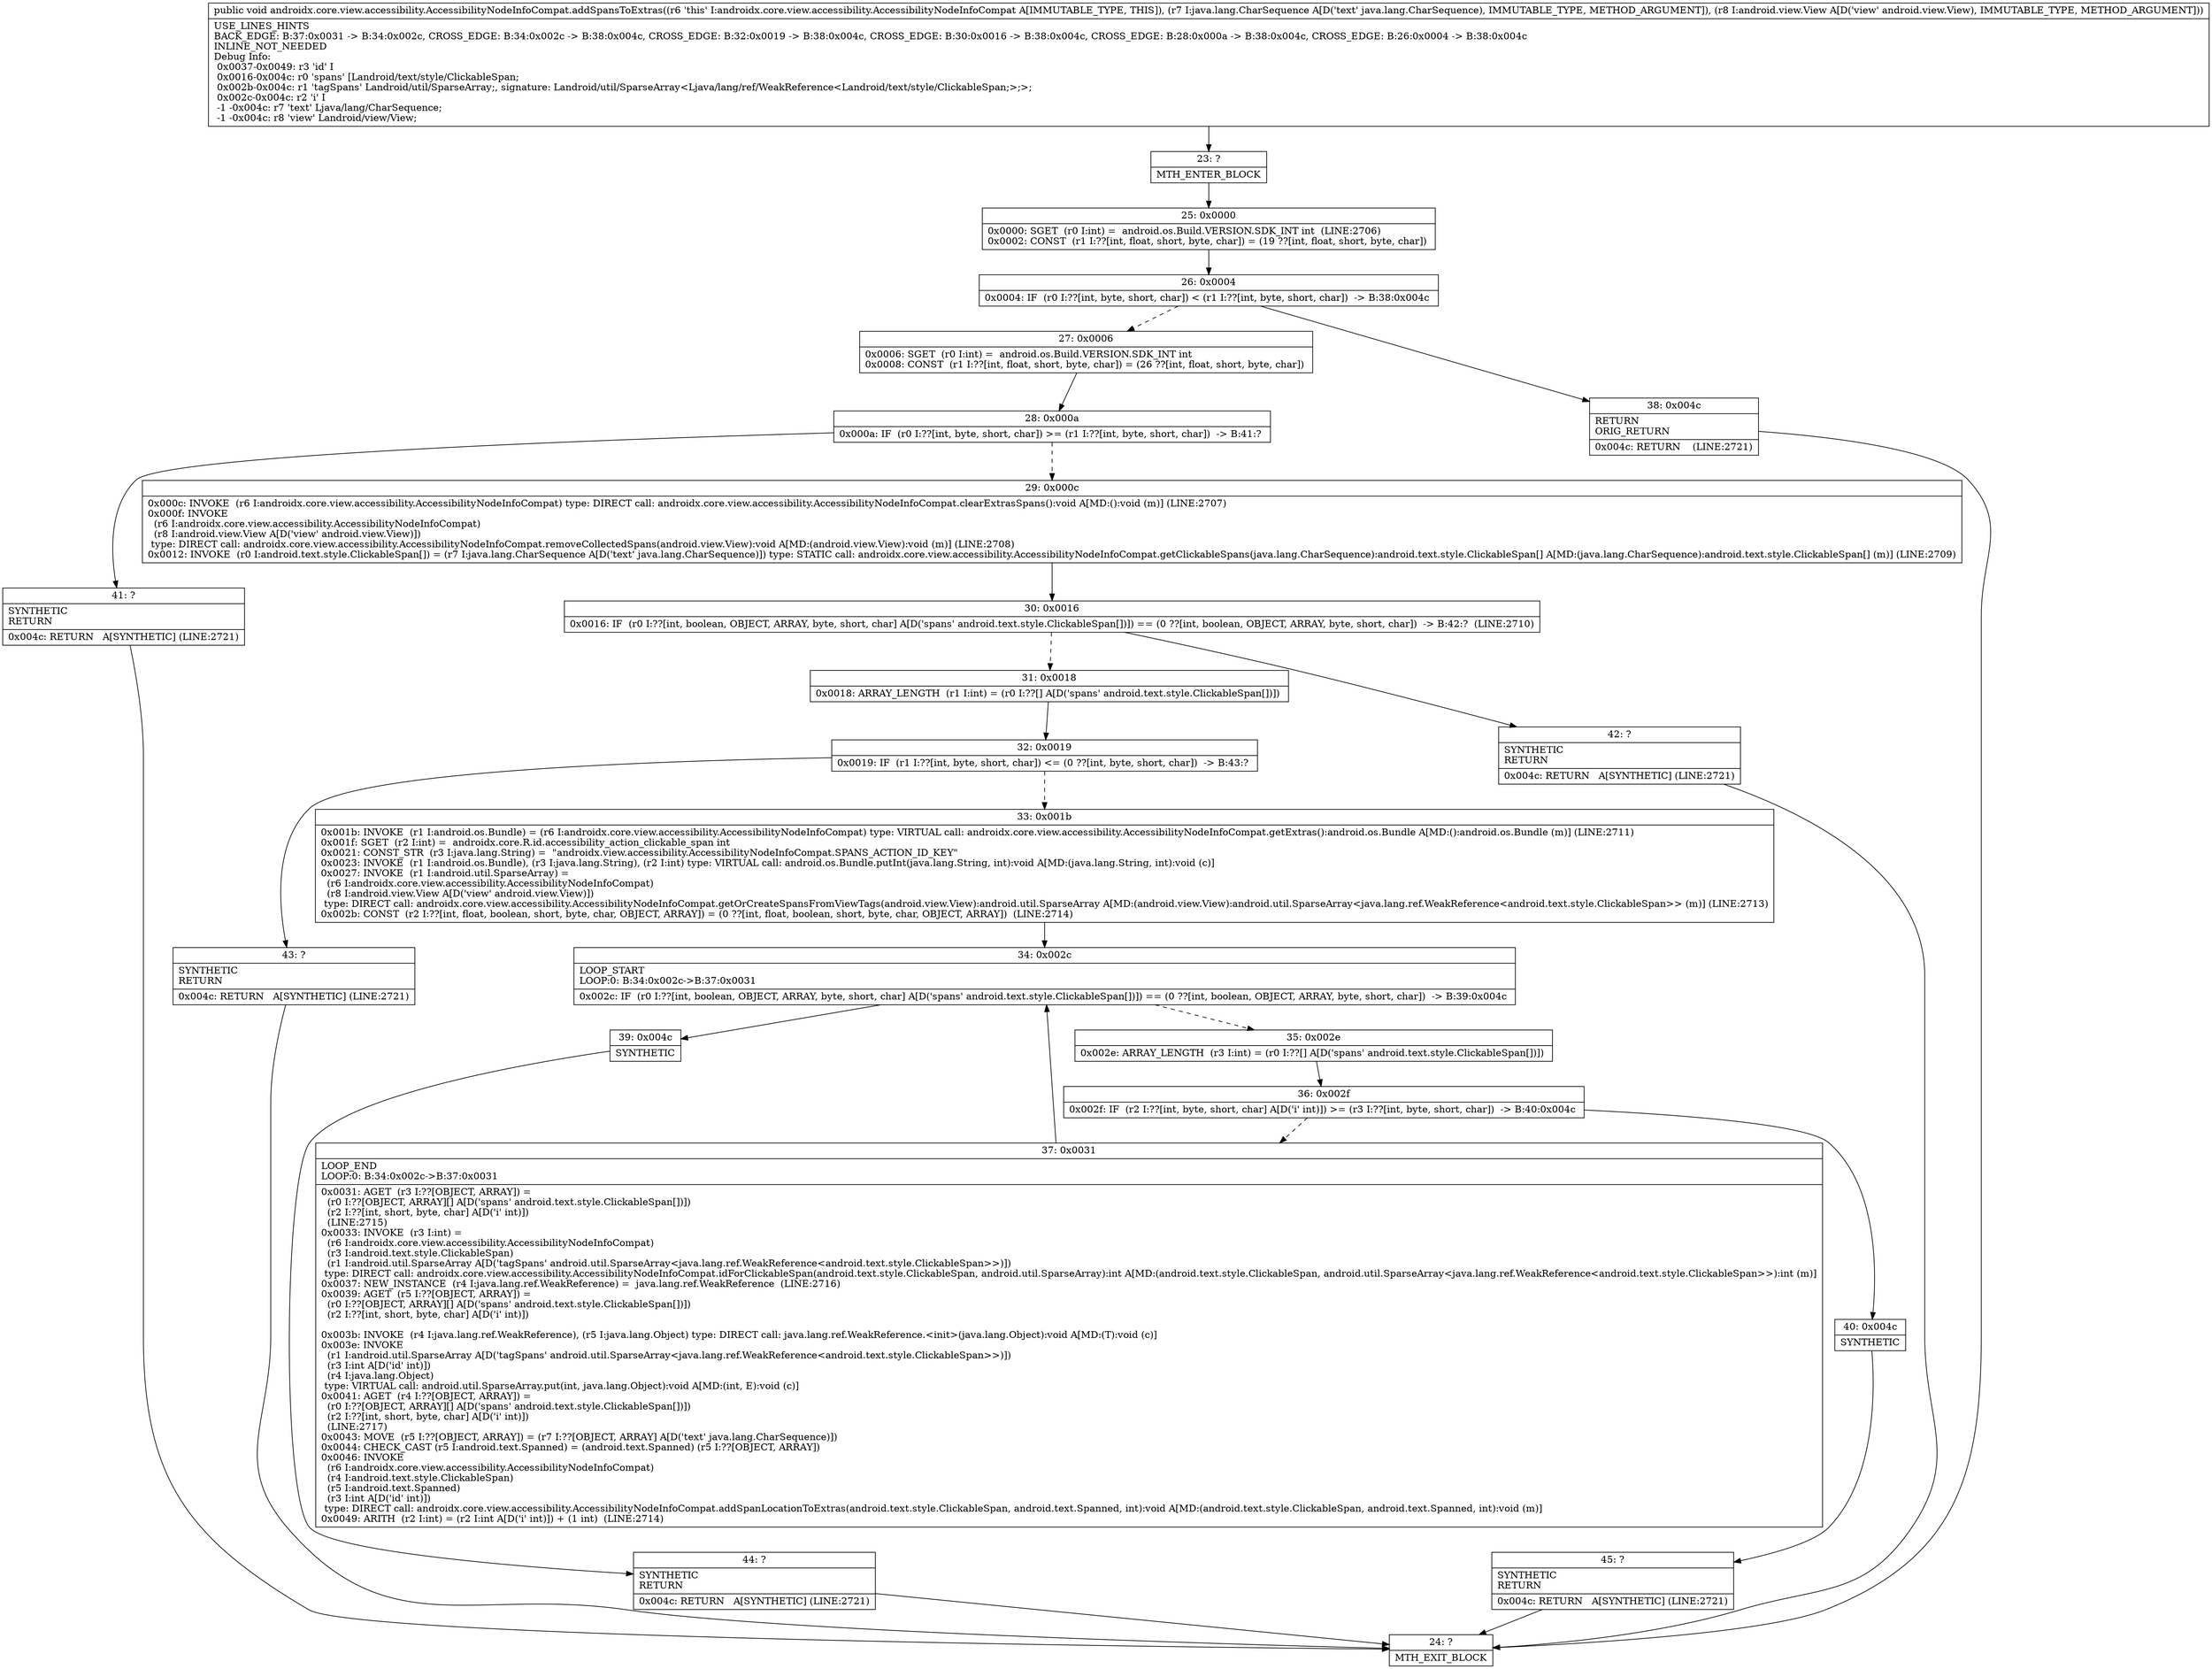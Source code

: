 digraph "CFG forandroidx.core.view.accessibility.AccessibilityNodeInfoCompat.addSpansToExtras(Ljava\/lang\/CharSequence;Landroid\/view\/View;)V" {
Node_23 [shape=record,label="{23\:\ ?|MTH_ENTER_BLOCK\l}"];
Node_25 [shape=record,label="{25\:\ 0x0000|0x0000: SGET  (r0 I:int) =  android.os.Build.VERSION.SDK_INT int  (LINE:2706)\l0x0002: CONST  (r1 I:??[int, float, short, byte, char]) = (19 ??[int, float, short, byte, char]) \l}"];
Node_26 [shape=record,label="{26\:\ 0x0004|0x0004: IF  (r0 I:??[int, byte, short, char]) \< (r1 I:??[int, byte, short, char])  \-\> B:38:0x004c \l}"];
Node_27 [shape=record,label="{27\:\ 0x0006|0x0006: SGET  (r0 I:int) =  android.os.Build.VERSION.SDK_INT int \l0x0008: CONST  (r1 I:??[int, float, short, byte, char]) = (26 ??[int, float, short, byte, char]) \l}"];
Node_28 [shape=record,label="{28\:\ 0x000a|0x000a: IF  (r0 I:??[int, byte, short, char]) \>= (r1 I:??[int, byte, short, char])  \-\> B:41:? \l}"];
Node_29 [shape=record,label="{29\:\ 0x000c|0x000c: INVOKE  (r6 I:androidx.core.view.accessibility.AccessibilityNodeInfoCompat) type: DIRECT call: androidx.core.view.accessibility.AccessibilityNodeInfoCompat.clearExtrasSpans():void A[MD:():void (m)] (LINE:2707)\l0x000f: INVOKE  \l  (r6 I:androidx.core.view.accessibility.AccessibilityNodeInfoCompat)\l  (r8 I:android.view.View A[D('view' android.view.View)])\l type: DIRECT call: androidx.core.view.accessibility.AccessibilityNodeInfoCompat.removeCollectedSpans(android.view.View):void A[MD:(android.view.View):void (m)] (LINE:2708)\l0x0012: INVOKE  (r0 I:android.text.style.ClickableSpan[]) = (r7 I:java.lang.CharSequence A[D('text' java.lang.CharSequence)]) type: STATIC call: androidx.core.view.accessibility.AccessibilityNodeInfoCompat.getClickableSpans(java.lang.CharSequence):android.text.style.ClickableSpan[] A[MD:(java.lang.CharSequence):android.text.style.ClickableSpan[] (m)] (LINE:2709)\l}"];
Node_30 [shape=record,label="{30\:\ 0x0016|0x0016: IF  (r0 I:??[int, boolean, OBJECT, ARRAY, byte, short, char] A[D('spans' android.text.style.ClickableSpan[])]) == (0 ??[int, boolean, OBJECT, ARRAY, byte, short, char])  \-\> B:42:?  (LINE:2710)\l}"];
Node_31 [shape=record,label="{31\:\ 0x0018|0x0018: ARRAY_LENGTH  (r1 I:int) = (r0 I:??[] A[D('spans' android.text.style.ClickableSpan[])]) \l}"];
Node_32 [shape=record,label="{32\:\ 0x0019|0x0019: IF  (r1 I:??[int, byte, short, char]) \<= (0 ??[int, byte, short, char])  \-\> B:43:? \l}"];
Node_33 [shape=record,label="{33\:\ 0x001b|0x001b: INVOKE  (r1 I:android.os.Bundle) = (r6 I:androidx.core.view.accessibility.AccessibilityNodeInfoCompat) type: VIRTUAL call: androidx.core.view.accessibility.AccessibilityNodeInfoCompat.getExtras():android.os.Bundle A[MD:():android.os.Bundle (m)] (LINE:2711)\l0x001f: SGET  (r2 I:int) =  androidx.core.R.id.accessibility_action_clickable_span int \l0x0021: CONST_STR  (r3 I:java.lang.String) =  \"androidx.view.accessibility.AccessibilityNodeInfoCompat.SPANS_ACTION_ID_KEY\" \l0x0023: INVOKE  (r1 I:android.os.Bundle), (r3 I:java.lang.String), (r2 I:int) type: VIRTUAL call: android.os.Bundle.putInt(java.lang.String, int):void A[MD:(java.lang.String, int):void (c)]\l0x0027: INVOKE  (r1 I:android.util.SparseArray) = \l  (r6 I:androidx.core.view.accessibility.AccessibilityNodeInfoCompat)\l  (r8 I:android.view.View A[D('view' android.view.View)])\l type: DIRECT call: androidx.core.view.accessibility.AccessibilityNodeInfoCompat.getOrCreateSpansFromViewTags(android.view.View):android.util.SparseArray A[MD:(android.view.View):android.util.SparseArray\<java.lang.ref.WeakReference\<android.text.style.ClickableSpan\>\> (m)] (LINE:2713)\l0x002b: CONST  (r2 I:??[int, float, boolean, short, byte, char, OBJECT, ARRAY]) = (0 ??[int, float, boolean, short, byte, char, OBJECT, ARRAY])  (LINE:2714)\l}"];
Node_34 [shape=record,label="{34\:\ 0x002c|LOOP_START\lLOOP:0: B:34:0x002c\-\>B:37:0x0031\l|0x002c: IF  (r0 I:??[int, boolean, OBJECT, ARRAY, byte, short, char] A[D('spans' android.text.style.ClickableSpan[])]) == (0 ??[int, boolean, OBJECT, ARRAY, byte, short, char])  \-\> B:39:0x004c \l}"];
Node_35 [shape=record,label="{35\:\ 0x002e|0x002e: ARRAY_LENGTH  (r3 I:int) = (r0 I:??[] A[D('spans' android.text.style.ClickableSpan[])]) \l}"];
Node_36 [shape=record,label="{36\:\ 0x002f|0x002f: IF  (r2 I:??[int, byte, short, char] A[D('i' int)]) \>= (r3 I:??[int, byte, short, char])  \-\> B:40:0x004c \l}"];
Node_37 [shape=record,label="{37\:\ 0x0031|LOOP_END\lLOOP:0: B:34:0x002c\-\>B:37:0x0031\l|0x0031: AGET  (r3 I:??[OBJECT, ARRAY]) = \l  (r0 I:??[OBJECT, ARRAY][] A[D('spans' android.text.style.ClickableSpan[])])\l  (r2 I:??[int, short, byte, char] A[D('i' int)])\l  (LINE:2715)\l0x0033: INVOKE  (r3 I:int) = \l  (r6 I:androidx.core.view.accessibility.AccessibilityNodeInfoCompat)\l  (r3 I:android.text.style.ClickableSpan)\l  (r1 I:android.util.SparseArray A[D('tagSpans' android.util.SparseArray\<java.lang.ref.WeakReference\<android.text.style.ClickableSpan\>\>)])\l type: DIRECT call: androidx.core.view.accessibility.AccessibilityNodeInfoCompat.idForClickableSpan(android.text.style.ClickableSpan, android.util.SparseArray):int A[MD:(android.text.style.ClickableSpan, android.util.SparseArray\<java.lang.ref.WeakReference\<android.text.style.ClickableSpan\>\>):int (m)]\l0x0037: NEW_INSTANCE  (r4 I:java.lang.ref.WeakReference) =  java.lang.ref.WeakReference  (LINE:2716)\l0x0039: AGET  (r5 I:??[OBJECT, ARRAY]) = \l  (r0 I:??[OBJECT, ARRAY][] A[D('spans' android.text.style.ClickableSpan[])])\l  (r2 I:??[int, short, byte, char] A[D('i' int)])\l \l0x003b: INVOKE  (r4 I:java.lang.ref.WeakReference), (r5 I:java.lang.Object) type: DIRECT call: java.lang.ref.WeakReference.\<init\>(java.lang.Object):void A[MD:(T):void (c)]\l0x003e: INVOKE  \l  (r1 I:android.util.SparseArray A[D('tagSpans' android.util.SparseArray\<java.lang.ref.WeakReference\<android.text.style.ClickableSpan\>\>)])\l  (r3 I:int A[D('id' int)])\l  (r4 I:java.lang.Object)\l type: VIRTUAL call: android.util.SparseArray.put(int, java.lang.Object):void A[MD:(int, E):void (c)]\l0x0041: AGET  (r4 I:??[OBJECT, ARRAY]) = \l  (r0 I:??[OBJECT, ARRAY][] A[D('spans' android.text.style.ClickableSpan[])])\l  (r2 I:??[int, short, byte, char] A[D('i' int)])\l  (LINE:2717)\l0x0043: MOVE  (r5 I:??[OBJECT, ARRAY]) = (r7 I:??[OBJECT, ARRAY] A[D('text' java.lang.CharSequence)]) \l0x0044: CHECK_CAST (r5 I:android.text.Spanned) = (android.text.Spanned) (r5 I:??[OBJECT, ARRAY]) \l0x0046: INVOKE  \l  (r6 I:androidx.core.view.accessibility.AccessibilityNodeInfoCompat)\l  (r4 I:android.text.style.ClickableSpan)\l  (r5 I:android.text.Spanned)\l  (r3 I:int A[D('id' int)])\l type: DIRECT call: androidx.core.view.accessibility.AccessibilityNodeInfoCompat.addSpanLocationToExtras(android.text.style.ClickableSpan, android.text.Spanned, int):void A[MD:(android.text.style.ClickableSpan, android.text.Spanned, int):void (m)]\l0x0049: ARITH  (r2 I:int) = (r2 I:int A[D('i' int)]) + (1 int)  (LINE:2714)\l}"];
Node_40 [shape=record,label="{40\:\ 0x004c|SYNTHETIC\l}"];
Node_45 [shape=record,label="{45\:\ ?|SYNTHETIC\lRETURN\l|0x004c: RETURN   A[SYNTHETIC] (LINE:2721)\l}"];
Node_24 [shape=record,label="{24\:\ ?|MTH_EXIT_BLOCK\l}"];
Node_39 [shape=record,label="{39\:\ 0x004c|SYNTHETIC\l}"];
Node_44 [shape=record,label="{44\:\ ?|SYNTHETIC\lRETURN\l|0x004c: RETURN   A[SYNTHETIC] (LINE:2721)\l}"];
Node_43 [shape=record,label="{43\:\ ?|SYNTHETIC\lRETURN\l|0x004c: RETURN   A[SYNTHETIC] (LINE:2721)\l}"];
Node_42 [shape=record,label="{42\:\ ?|SYNTHETIC\lRETURN\l|0x004c: RETURN   A[SYNTHETIC] (LINE:2721)\l}"];
Node_41 [shape=record,label="{41\:\ ?|SYNTHETIC\lRETURN\l|0x004c: RETURN   A[SYNTHETIC] (LINE:2721)\l}"];
Node_38 [shape=record,label="{38\:\ 0x004c|RETURN\lORIG_RETURN\l|0x004c: RETURN    (LINE:2721)\l}"];
MethodNode[shape=record,label="{public void androidx.core.view.accessibility.AccessibilityNodeInfoCompat.addSpansToExtras((r6 'this' I:androidx.core.view.accessibility.AccessibilityNodeInfoCompat A[IMMUTABLE_TYPE, THIS]), (r7 I:java.lang.CharSequence A[D('text' java.lang.CharSequence), IMMUTABLE_TYPE, METHOD_ARGUMENT]), (r8 I:android.view.View A[D('view' android.view.View), IMMUTABLE_TYPE, METHOD_ARGUMENT]))  | USE_LINES_HINTS\lBACK_EDGE: B:37:0x0031 \-\> B:34:0x002c, CROSS_EDGE: B:34:0x002c \-\> B:38:0x004c, CROSS_EDGE: B:32:0x0019 \-\> B:38:0x004c, CROSS_EDGE: B:30:0x0016 \-\> B:38:0x004c, CROSS_EDGE: B:28:0x000a \-\> B:38:0x004c, CROSS_EDGE: B:26:0x0004 \-\> B:38:0x004c\lINLINE_NOT_NEEDED\lDebug Info:\l  0x0037\-0x0049: r3 'id' I\l  0x0016\-0x004c: r0 'spans' [Landroid\/text\/style\/ClickableSpan;\l  0x002b\-0x004c: r1 'tagSpans' Landroid\/util\/SparseArray;, signature: Landroid\/util\/SparseArray\<Ljava\/lang\/ref\/WeakReference\<Landroid\/text\/style\/ClickableSpan;\>;\>;\l  0x002c\-0x004c: r2 'i' I\l  \-1 \-0x004c: r7 'text' Ljava\/lang\/CharSequence;\l  \-1 \-0x004c: r8 'view' Landroid\/view\/View;\l}"];
MethodNode -> Node_23;Node_23 -> Node_25;
Node_25 -> Node_26;
Node_26 -> Node_27[style=dashed];
Node_26 -> Node_38;
Node_27 -> Node_28;
Node_28 -> Node_29[style=dashed];
Node_28 -> Node_41;
Node_29 -> Node_30;
Node_30 -> Node_31[style=dashed];
Node_30 -> Node_42;
Node_31 -> Node_32;
Node_32 -> Node_33[style=dashed];
Node_32 -> Node_43;
Node_33 -> Node_34;
Node_34 -> Node_35[style=dashed];
Node_34 -> Node_39;
Node_35 -> Node_36;
Node_36 -> Node_37[style=dashed];
Node_36 -> Node_40;
Node_37 -> Node_34;
Node_40 -> Node_45;
Node_45 -> Node_24;
Node_39 -> Node_44;
Node_44 -> Node_24;
Node_43 -> Node_24;
Node_42 -> Node_24;
Node_41 -> Node_24;
Node_38 -> Node_24;
}

